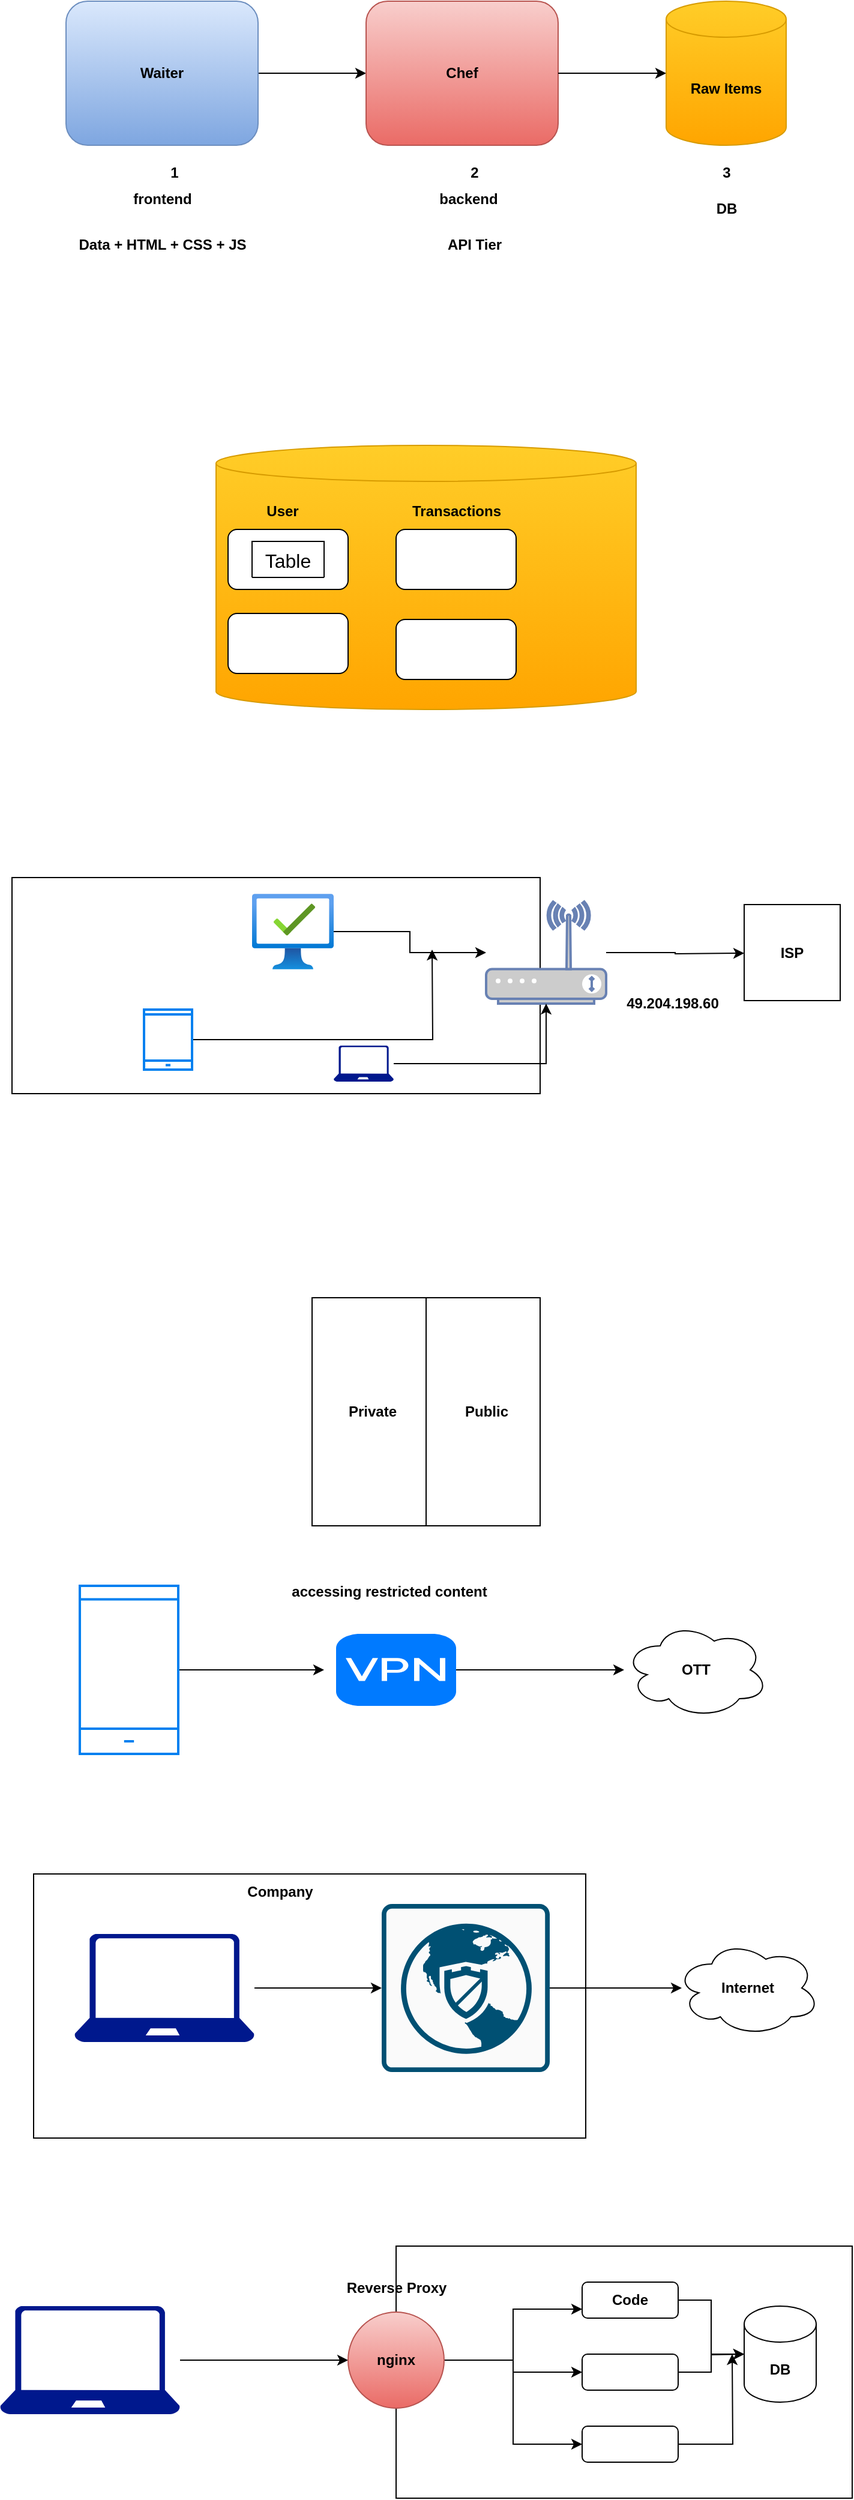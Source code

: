 <mxfile version="24.7.17">
  <diagram name="Page-1" id="aM_Nqmet1P0A5TSejJno">
    <mxGraphModel dx="794" dy="446" grid="1" gridSize="10" guides="1" tooltips="1" connect="1" arrows="1" fold="1" page="1" pageScale="1" pageWidth="850" pageHeight="1100" math="0" shadow="0">
      <root>
        <mxCell id="0" />
        <mxCell id="1" parent="0" />
        <mxCell id="kuUCDUUusivo49cVpHGl-1" value="" style="group" parent="1" vertex="1" connectable="0">
          <mxGeometry x="70" y="1950" width="710" height="210" as="geometry" />
        </mxCell>
        <mxCell id="zo3HuSLdIYdkisM9wmzk-39" style="edgeStyle=orthogonalEdgeStyle;rounded=0;orthogonalLoop=1;jettySize=auto;html=1;" parent="kuUCDUUusivo49cVpHGl-1" source="zo3HuSLdIYdkisM9wmzk-33" target="zo3HuSLdIYdkisM9wmzk-38" edge="1">
          <mxGeometry relative="1" as="geometry" />
        </mxCell>
        <mxCell id="zo3HuSLdIYdkisM9wmzk-33" value="" style="sketch=0;aspect=fixed;pointerEvents=1;shadow=0;dashed=0;html=1;strokeColor=none;labelPosition=center;verticalLabelPosition=bottom;verticalAlign=top;align=center;fillColor=#00188D;shape=mxgraph.azure.laptop" parent="kuUCDUUusivo49cVpHGl-1" vertex="1">
          <mxGeometry y="50" width="150" height="90" as="geometry" />
        </mxCell>
        <mxCell id="zo3HuSLdIYdkisM9wmzk-34" value="" style="rounded=0;whiteSpace=wrap;html=1;" parent="kuUCDUUusivo49cVpHGl-1" vertex="1">
          <mxGeometry x="330" width="380" height="210" as="geometry" />
        </mxCell>
        <mxCell id="zo3HuSLdIYdkisM9wmzk-45" style="edgeStyle=orthogonalEdgeStyle;rounded=0;orthogonalLoop=1;jettySize=auto;html=1;" parent="kuUCDUUusivo49cVpHGl-1" source="zo3HuSLdIYdkisM9wmzk-35" target="zo3HuSLdIYdkisM9wmzk-44" edge="1">
          <mxGeometry relative="1" as="geometry" />
        </mxCell>
        <mxCell id="zo3HuSLdIYdkisM9wmzk-35" value="&lt;b&gt;Code&lt;/b&gt;" style="rounded=1;whiteSpace=wrap;html=1;" parent="kuUCDUUusivo49cVpHGl-1" vertex="1">
          <mxGeometry x="485" y="30" width="80" height="30" as="geometry" />
        </mxCell>
        <mxCell id="zo3HuSLdIYdkisM9wmzk-46" style="edgeStyle=orthogonalEdgeStyle;rounded=0;orthogonalLoop=1;jettySize=auto;html=1;" parent="kuUCDUUusivo49cVpHGl-1" source="zo3HuSLdIYdkisM9wmzk-36" edge="1">
          <mxGeometry relative="1" as="geometry">
            <mxPoint x="620" y="90" as="targetPoint" />
          </mxGeometry>
        </mxCell>
        <mxCell id="zo3HuSLdIYdkisM9wmzk-36" value="" style="rounded=1;whiteSpace=wrap;html=1;" parent="kuUCDUUusivo49cVpHGl-1" vertex="1">
          <mxGeometry x="485" y="90" width="80" height="30" as="geometry" />
        </mxCell>
        <mxCell id="zo3HuSLdIYdkisM9wmzk-47" style="edgeStyle=orthogonalEdgeStyle;rounded=0;orthogonalLoop=1;jettySize=auto;html=1;" parent="kuUCDUUusivo49cVpHGl-1" source="zo3HuSLdIYdkisM9wmzk-37" edge="1">
          <mxGeometry relative="1" as="geometry">
            <mxPoint x="610" y="90" as="targetPoint" />
          </mxGeometry>
        </mxCell>
        <mxCell id="zo3HuSLdIYdkisM9wmzk-37" value="" style="rounded=1;whiteSpace=wrap;html=1;" parent="kuUCDUUusivo49cVpHGl-1" vertex="1">
          <mxGeometry x="485" y="150" width="80" height="30" as="geometry" />
        </mxCell>
        <mxCell id="zo3HuSLdIYdkisM9wmzk-40" style="edgeStyle=orthogonalEdgeStyle;rounded=0;orthogonalLoop=1;jettySize=auto;html=1;entryX=0;entryY=0.75;entryDx=0;entryDy=0;" parent="kuUCDUUusivo49cVpHGl-1" source="zo3HuSLdIYdkisM9wmzk-38" target="zo3HuSLdIYdkisM9wmzk-35" edge="1">
          <mxGeometry relative="1" as="geometry" />
        </mxCell>
        <mxCell id="zo3HuSLdIYdkisM9wmzk-41" style="edgeStyle=orthogonalEdgeStyle;rounded=0;orthogonalLoop=1;jettySize=auto;html=1;" parent="kuUCDUUusivo49cVpHGl-1" source="zo3HuSLdIYdkisM9wmzk-38" target="zo3HuSLdIYdkisM9wmzk-36" edge="1">
          <mxGeometry relative="1" as="geometry" />
        </mxCell>
        <mxCell id="zo3HuSLdIYdkisM9wmzk-42" style="edgeStyle=orthogonalEdgeStyle;rounded=0;orthogonalLoop=1;jettySize=auto;html=1;entryX=0;entryY=0.5;entryDx=0;entryDy=0;" parent="kuUCDUUusivo49cVpHGl-1" source="zo3HuSLdIYdkisM9wmzk-38" target="zo3HuSLdIYdkisM9wmzk-37" edge="1">
          <mxGeometry relative="1" as="geometry" />
        </mxCell>
        <mxCell id="zo3HuSLdIYdkisM9wmzk-38" value="&lt;b&gt;nginx&lt;/b&gt;" style="ellipse;whiteSpace=wrap;html=1;aspect=fixed;fillColor=#f8cecc;gradientColor=#ea6b66;strokeColor=#b85450;" parent="kuUCDUUusivo49cVpHGl-1" vertex="1">
          <mxGeometry x="290" y="55" width="80" height="80" as="geometry" />
        </mxCell>
        <mxCell id="zo3HuSLdIYdkisM9wmzk-44" value="&lt;b&gt;DB&lt;/b&gt;" style="shape=cylinder3;whiteSpace=wrap;html=1;boundedLbl=1;backgroundOutline=1;size=15;" parent="kuUCDUUusivo49cVpHGl-1" vertex="1">
          <mxGeometry x="620" y="50" width="60" height="80" as="geometry" />
        </mxCell>
        <mxCell id="zo3HuSLdIYdkisM9wmzk-48" value="&lt;b&gt;Reverse Proxy&lt;/b&gt;" style="text;html=1;align=center;verticalAlign=middle;resizable=0;points=[];autosize=1;strokeColor=none;fillColor=none;" parent="kuUCDUUusivo49cVpHGl-1" vertex="1">
          <mxGeometry x="275" y="20" width="110" height="30" as="geometry" />
        </mxCell>
        <mxCell id="kuUCDUUusivo49cVpHGl-2" value="" style="group" parent="1" vertex="1" connectable="0">
          <mxGeometry x="98" y="1640" width="655" height="220" as="geometry" />
        </mxCell>
        <mxCell id="zo3HuSLdIYdkisM9wmzk-28" value="" style="rounded=0;whiteSpace=wrap;html=1;" parent="kuUCDUUusivo49cVpHGl-2" vertex="1">
          <mxGeometry width="460" height="220" as="geometry" />
        </mxCell>
        <mxCell id="zo3HuSLdIYdkisM9wmzk-27" style="edgeStyle=orthogonalEdgeStyle;rounded=0;orthogonalLoop=1;jettySize=auto;html=1;" parent="kuUCDUUusivo49cVpHGl-2" source="zo3HuSLdIYdkisM9wmzk-25" target="zo3HuSLdIYdkisM9wmzk-26" edge="1">
          <mxGeometry relative="1" as="geometry" />
        </mxCell>
        <mxCell id="zo3HuSLdIYdkisM9wmzk-25" value="" style="sketch=0;aspect=fixed;pointerEvents=1;shadow=0;dashed=0;html=1;strokeColor=none;labelPosition=center;verticalLabelPosition=bottom;verticalAlign=top;align=center;fillColor=#00188D;shape=mxgraph.azure.laptop" parent="kuUCDUUusivo49cVpHGl-2" vertex="1">
          <mxGeometry x="34" y="50" width="150" height="90" as="geometry" />
        </mxCell>
        <mxCell id="zo3HuSLdIYdkisM9wmzk-30" style="edgeStyle=orthogonalEdgeStyle;rounded=0;orthogonalLoop=1;jettySize=auto;html=1;" parent="kuUCDUUusivo49cVpHGl-2" source="zo3HuSLdIYdkisM9wmzk-26" edge="1">
          <mxGeometry relative="1" as="geometry">
            <mxPoint x="540" y="95" as="targetPoint" />
          </mxGeometry>
        </mxCell>
        <mxCell id="zo3HuSLdIYdkisM9wmzk-26" value="" style="sketch=0;points=[[0.015,0.015,0],[0.985,0.015,0],[0.985,0.985,0],[0.015,0.985,0],[0.25,0,0],[0.5,0,0],[0.75,0,0],[1,0.25,0],[1,0.5,0],[1,0.75,0],[0.75,1,0],[0.5,1,0],[0.25,1,0],[0,0.75,0],[0,0.5,0],[0,0.25,0]];verticalLabelPosition=bottom;html=1;verticalAlign=top;aspect=fixed;align=center;pointerEvents=1;shape=mxgraph.cisco19.rect;prIcon=virtual_private_network;fillColor=#FAFAFA;strokeColor=#005073;" parent="kuUCDUUusivo49cVpHGl-2" vertex="1">
          <mxGeometry x="290" y="25" width="140" height="140" as="geometry" />
        </mxCell>
        <mxCell id="zo3HuSLdIYdkisM9wmzk-29" value="&lt;b&gt;Company&lt;/b&gt;" style="text;html=1;align=center;verticalAlign=middle;resizable=0;points=[];autosize=1;strokeColor=none;fillColor=none;" parent="kuUCDUUusivo49cVpHGl-2" vertex="1">
          <mxGeometry x="165" width="80" height="30" as="geometry" />
        </mxCell>
        <mxCell id="zo3HuSLdIYdkisM9wmzk-31" value="&lt;b&gt;Internet&lt;/b&gt;" style="ellipse;shape=cloud;whiteSpace=wrap;html=1;" parent="kuUCDUUusivo49cVpHGl-2" vertex="1">
          <mxGeometry x="535" y="55" width="120" height="80" as="geometry" />
        </mxCell>
        <mxCell id="kuUCDUUusivo49cVpHGl-3" value="" style="group" parent="1" vertex="1" connectable="0">
          <mxGeometry x="136.5" y="1390" width="567" height="150" as="geometry" />
        </mxCell>
        <mxCell id="kuUCDUUusivo49cVpHGl-10" style="edgeStyle=orthogonalEdgeStyle;rounded=0;orthogonalLoop=1;jettySize=auto;html=1;" parent="kuUCDUUusivo49cVpHGl-3" source="zo3HuSLdIYdkisM9wmzk-20" edge="1">
          <mxGeometry relative="1" as="geometry">
            <mxPoint x="203.5" y="80" as="targetPoint" />
          </mxGeometry>
        </mxCell>
        <mxCell id="zo3HuSLdIYdkisM9wmzk-20" value="" style="html=1;verticalLabelPosition=bottom;align=center;labelBackgroundColor=#ffffff;verticalAlign=top;strokeWidth=2;strokeColor=#0080F0;shadow=0;dashed=0;shape=mxgraph.ios7.icons.smartphone;" parent="kuUCDUUusivo49cVpHGl-3" vertex="1">
          <mxGeometry y="10" width="82" height="140" as="geometry" />
        </mxCell>
        <mxCell id="zo3HuSLdIYdkisM9wmzk-24" style="edgeStyle=orthogonalEdgeStyle;rounded=0;orthogonalLoop=1;jettySize=auto;html=1;" parent="kuUCDUUusivo49cVpHGl-3" source="zo3HuSLdIYdkisM9wmzk-21" target="zo3HuSLdIYdkisM9wmzk-22" edge="1">
          <mxGeometry relative="1" as="geometry" />
        </mxCell>
        <mxCell id="zo3HuSLdIYdkisM9wmzk-21" value="" style="html=1;strokeWidth=1;shadow=0;dashed=0;shape=mxgraph.ios7.misc.vpn;fillColor=#007AFF;strokeColor=none;buttonText=;strokeColor2=#222222;fontColor=#222222;fontSize=8;verticalLabelPosition=bottom;verticalAlign=top;align=center;sketch=0;" parent="kuUCDUUusivo49cVpHGl-3" vertex="1">
          <mxGeometry x="213.5" y="50" width="100" height="60" as="geometry" />
        </mxCell>
        <mxCell id="zo3HuSLdIYdkisM9wmzk-22" value="&lt;b&gt;OTT&lt;/b&gt;" style="ellipse;shape=cloud;whiteSpace=wrap;html=1;" parent="kuUCDUUusivo49cVpHGl-3" vertex="1">
          <mxGeometry x="453.5" y="40" width="120" height="80" as="geometry" />
        </mxCell>
        <mxCell id="zo3HuSLdIYdkisM9wmzk-32" value="&lt;b&gt;accessing restricted content&lt;/b&gt;" style="text;html=1;align=center;verticalAlign=middle;resizable=0;points=[];autosize=1;strokeColor=none;fillColor=none;" parent="kuUCDUUusivo49cVpHGl-3" vertex="1">
          <mxGeometry x="162" width="190" height="30" as="geometry" />
        </mxCell>
        <mxCell id="kuUCDUUusivo49cVpHGl-5" value="" style="group" parent="1" vertex="1" connectable="0">
          <mxGeometry x="80" y="810" width="690" height="180" as="geometry" />
        </mxCell>
        <mxCell id="zo3HuSLdIYdkisM9wmzk-1" value="" style="rounded=0;whiteSpace=wrap;html=1;" parent="kuUCDUUusivo49cVpHGl-5" vertex="1">
          <mxGeometry width="440" height="180" as="geometry" />
        </mxCell>
        <mxCell id="zo3HuSLdIYdkisM9wmzk-10" style="edgeStyle=orthogonalEdgeStyle;rounded=0;orthogonalLoop=1;jettySize=auto;html=1;" parent="kuUCDUUusivo49cVpHGl-5" source="zo3HuSLdIYdkisM9wmzk-2" edge="1">
          <mxGeometry relative="1" as="geometry">
            <mxPoint x="610" y="63" as="targetPoint" />
          </mxGeometry>
        </mxCell>
        <mxCell id="zo3HuSLdIYdkisM9wmzk-2" value="" style="fontColor=#0066CC;verticalAlign=top;verticalLabelPosition=bottom;labelPosition=center;align=center;html=1;outlineConnect=0;fillColor=#CCCCCC;strokeColor=#6881B3;gradientColor=none;gradientDirection=north;strokeWidth=2;shape=mxgraph.networks.wireless_modem;" parent="kuUCDUUusivo49cVpHGl-5" vertex="1">
          <mxGeometry x="395" y="20" width="100" height="85" as="geometry" />
        </mxCell>
        <mxCell id="zo3HuSLdIYdkisM9wmzk-9" style="edgeStyle=orthogonalEdgeStyle;rounded=0;orthogonalLoop=1;jettySize=auto;html=1;" parent="kuUCDUUusivo49cVpHGl-5" source="zo3HuSLdIYdkisM9wmzk-3" target="zo3HuSLdIYdkisM9wmzk-2" edge="1">
          <mxGeometry relative="1" as="geometry" />
        </mxCell>
        <mxCell id="zo3HuSLdIYdkisM9wmzk-3" value="" style="sketch=0;aspect=fixed;pointerEvents=1;shadow=0;dashed=0;html=1;strokeColor=none;labelPosition=center;verticalLabelPosition=bottom;verticalAlign=top;align=center;fillColor=#00188D;shape=mxgraph.azure.laptop" parent="kuUCDUUusivo49cVpHGl-5" vertex="1">
          <mxGeometry x="268" y="140" width="50" height="30" as="geometry" />
        </mxCell>
        <mxCell id="zo3HuSLdIYdkisM9wmzk-8" style="edgeStyle=orthogonalEdgeStyle;rounded=0;orthogonalLoop=1;jettySize=auto;html=1;" parent="kuUCDUUusivo49cVpHGl-5" source="zo3HuSLdIYdkisM9wmzk-4" edge="1">
          <mxGeometry relative="1" as="geometry">
            <mxPoint x="350" y="60" as="targetPoint" />
          </mxGeometry>
        </mxCell>
        <mxCell id="zo3HuSLdIYdkisM9wmzk-4" value="" style="html=1;verticalLabelPosition=bottom;align=center;labelBackgroundColor=#ffffff;verticalAlign=top;strokeWidth=2;strokeColor=#0080F0;shadow=0;dashed=0;shape=mxgraph.ios7.icons.smartphone;" parent="kuUCDUUusivo49cVpHGl-5" vertex="1">
          <mxGeometry x="110" y="110" width="40" height="50" as="geometry" />
        </mxCell>
        <mxCell id="zo3HuSLdIYdkisM9wmzk-7" style="edgeStyle=orthogonalEdgeStyle;rounded=0;orthogonalLoop=1;jettySize=auto;html=1;" parent="kuUCDUUusivo49cVpHGl-5" source="zo3HuSLdIYdkisM9wmzk-5" target="zo3HuSLdIYdkisM9wmzk-2" edge="1">
          <mxGeometry relative="1" as="geometry" />
        </mxCell>
        <mxCell id="zo3HuSLdIYdkisM9wmzk-5" value="" style="image;aspect=fixed;html=1;points=[];align=center;fontSize=12;image=img/lib/azure2/management_governance/Managed_Desktop.svg;" parent="kuUCDUUusivo49cVpHGl-5" vertex="1">
          <mxGeometry x="200" y="13.4" width="68" height="63.2" as="geometry" />
        </mxCell>
        <mxCell id="zo3HuSLdIYdkisM9wmzk-11" value="&lt;b&gt;ISP&lt;/b&gt;" style="whiteSpace=wrap;html=1;aspect=fixed;" parent="kuUCDUUusivo49cVpHGl-5" vertex="1">
          <mxGeometry x="610" y="22.5" width="80" height="80" as="geometry" />
        </mxCell>
        <mxCell id="zo3HuSLdIYdkisM9wmzk-17" value="&lt;b&gt;49.204.198.60&lt;/b&gt;" style="text;html=1;align=center;verticalAlign=middle;resizable=0;points=[];autosize=1;strokeColor=none;fillColor=none;" parent="kuUCDUUusivo49cVpHGl-5" vertex="1">
          <mxGeometry x="500" y="90" width="100" height="30" as="geometry" />
        </mxCell>
        <mxCell id="kuUCDUUusivo49cVpHGl-6" value="" style="group" parent="1" vertex="1" connectable="0">
          <mxGeometry x="330" y="1160" width="190" height="190" as="geometry" />
        </mxCell>
        <mxCell id="zo3HuSLdIYdkisM9wmzk-12" value="" style="whiteSpace=wrap;html=1;aspect=fixed;" parent="kuUCDUUusivo49cVpHGl-6" vertex="1">
          <mxGeometry width="190" height="190" as="geometry" />
        </mxCell>
        <mxCell id="zo3HuSLdIYdkisM9wmzk-13" value="" style="endArrow=none;html=1;rounded=0;entryX=0.5;entryY=0;entryDx=0;entryDy=0;exitX=0.5;exitY=1;exitDx=0;exitDy=0;" parent="kuUCDUUusivo49cVpHGl-6" source="zo3HuSLdIYdkisM9wmzk-12" target="zo3HuSLdIYdkisM9wmzk-12" edge="1">
          <mxGeometry width="50" height="50" relative="1" as="geometry">
            <mxPoint x="40" y="20" as="sourcePoint" />
            <mxPoint x="90" y="-30" as="targetPoint" />
          </mxGeometry>
        </mxCell>
        <mxCell id="zo3HuSLdIYdkisM9wmzk-14" value="&lt;b&gt;Private&lt;/b&gt;" style="text;html=1;align=center;verticalAlign=middle;resizable=0;points=[];autosize=1;strokeColor=none;fillColor=none;" parent="kuUCDUUusivo49cVpHGl-6" vertex="1">
          <mxGeometry x="20" y="80" width="60" height="30" as="geometry" />
        </mxCell>
        <mxCell id="zo3HuSLdIYdkisM9wmzk-15" value="&lt;b&gt;Public&lt;/b&gt;" style="text;html=1;align=center;verticalAlign=middle;resizable=0;points=[];autosize=1;strokeColor=none;fillColor=none;" parent="kuUCDUUusivo49cVpHGl-6" vertex="1">
          <mxGeometry x="115" y="80" width="60" height="30" as="geometry" />
        </mxCell>
        <mxCell id="kuUCDUUusivo49cVpHGl-11" value="" style="group" parent="1" vertex="1" connectable="0">
          <mxGeometry x="125" y="80" width="600" height="218" as="geometry" />
        </mxCell>
        <mxCell id="T01BYtCWUqTDRcv-SZao-4" style="edgeStyle=orthogonalEdgeStyle;rounded=0;orthogonalLoop=1;jettySize=auto;html=1;entryX=0;entryY=0.5;entryDx=0;entryDy=0;" parent="kuUCDUUusivo49cVpHGl-11" source="T01BYtCWUqTDRcv-SZao-1" target="T01BYtCWUqTDRcv-SZao-2" edge="1">
          <mxGeometry relative="1" as="geometry" />
        </mxCell>
        <mxCell id="T01BYtCWUqTDRcv-SZao-1" value="&lt;b&gt;Waiter&lt;/b&gt;" style="rounded=1;whiteSpace=wrap;html=1;fillColor=#dae8fc;gradientColor=#7ea6e0;strokeColor=#6c8ebf;" parent="kuUCDUUusivo49cVpHGl-11" vertex="1">
          <mxGeometry width="160" height="120" as="geometry" />
        </mxCell>
        <mxCell id="T01BYtCWUqTDRcv-SZao-2" value="&lt;b&gt;Chef&lt;/b&gt;" style="rounded=1;whiteSpace=wrap;html=1;fillColor=#f8cecc;gradientColor=#ea6b66;strokeColor=#b85450;" parent="kuUCDUUusivo49cVpHGl-11" vertex="1">
          <mxGeometry x="250" width="160" height="120" as="geometry" />
        </mxCell>
        <mxCell id="T01BYtCWUqTDRcv-SZao-3" value="&lt;b&gt;Raw Items&lt;/b&gt;" style="shape=cylinder3;whiteSpace=wrap;html=1;boundedLbl=1;backgroundOutline=1;size=15;fillColor=#ffcd28;gradientColor=#ffa500;strokeColor=#d79b00;" parent="kuUCDUUusivo49cVpHGl-11" vertex="1">
          <mxGeometry x="500" width="100" height="120" as="geometry" />
        </mxCell>
        <mxCell id="T01BYtCWUqTDRcv-SZao-5" style="edgeStyle=orthogonalEdgeStyle;rounded=0;orthogonalLoop=1;jettySize=auto;html=1;entryX=0;entryY=0.5;entryDx=0;entryDy=0;entryPerimeter=0;" parent="kuUCDUUusivo49cVpHGl-11" source="T01BYtCWUqTDRcv-SZao-2" target="T01BYtCWUqTDRcv-SZao-3" edge="1">
          <mxGeometry relative="1" as="geometry" />
        </mxCell>
        <mxCell id="T01BYtCWUqTDRcv-SZao-6" value="&lt;b&gt;1&lt;/b&gt;" style="text;html=1;align=center;verticalAlign=middle;resizable=0;points=[];autosize=1;strokeColor=none;fillColor=none;" parent="kuUCDUUusivo49cVpHGl-11" vertex="1">
          <mxGeometry x="75" y="128" width="30" height="30" as="geometry" />
        </mxCell>
        <mxCell id="T01BYtCWUqTDRcv-SZao-7" value="&lt;b&gt;2&lt;/b&gt;" style="text;html=1;align=center;verticalAlign=middle;resizable=0;points=[];autosize=1;strokeColor=none;fillColor=none;" parent="kuUCDUUusivo49cVpHGl-11" vertex="1">
          <mxGeometry x="325" y="128" width="30" height="30" as="geometry" />
        </mxCell>
        <mxCell id="T01BYtCWUqTDRcv-SZao-8" value="&lt;b&gt;3&lt;/b&gt;" style="text;html=1;align=center;verticalAlign=middle;resizable=0;points=[];autosize=1;strokeColor=none;fillColor=none;" parent="kuUCDUUusivo49cVpHGl-11" vertex="1">
          <mxGeometry x="535" y="128" width="30" height="30" as="geometry" />
        </mxCell>
        <mxCell id="T01BYtCWUqTDRcv-SZao-9" value="&lt;b&gt;frontend&lt;/b&gt;" style="text;html=1;align=center;verticalAlign=middle;resizable=0;points=[];autosize=1;strokeColor=none;fillColor=none;" parent="kuUCDUUusivo49cVpHGl-11" vertex="1">
          <mxGeometry x="45" y="150" width="70" height="30" as="geometry" />
        </mxCell>
        <mxCell id="T01BYtCWUqTDRcv-SZao-10" value="&lt;b&gt;backend&lt;/b&gt;" style="text;html=1;align=center;verticalAlign=middle;resizable=0;points=[];autosize=1;strokeColor=none;fillColor=none;" parent="kuUCDUUusivo49cVpHGl-11" vertex="1">
          <mxGeometry x="300" y="150" width="70" height="30" as="geometry" />
        </mxCell>
        <mxCell id="T01BYtCWUqTDRcv-SZao-11" value="&lt;b&gt;DB&lt;/b&gt;" style="text;html=1;align=center;verticalAlign=middle;resizable=0;points=[];autosize=1;strokeColor=none;fillColor=none;" parent="kuUCDUUusivo49cVpHGl-11" vertex="1">
          <mxGeometry x="530" y="158" width="40" height="30" as="geometry" />
        </mxCell>
        <mxCell id="zo3HuSLdIYdkisM9wmzk-18" value="&lt;b&gt;API Tier&lt;/b&gt;" style="text;html=1;align=center;verticalAlign=middle;resizable=0;points=[];autosize=1;strokeColor=none;fillColor=none;" parent="kuUCDUUusivo49cVpHGl-11" vertex="1">
          <mxGeometry x="305" y="188" width="70" height="30" as="geometry" />
        </mxCell>
        <mxCell id="zo3HuSLdIYdkisM9wmzk-19" value="&lt;b&gt;Data + HTML + CSS + JS&lt;/b&gt;" style="text;html=1;align=center;verticalAlign=middle;resizable=0;points=[];autosize=1;strokeColor=none;fillColor=none;" parent="kuUCDUUusivo49cVpHGl-11" vertex="1">
          <mxGeometry y="188" width="160" height="30" as="geometry" />
        </mxCell>
        <mxCell id="bb9ucGCXJYXEKCkP_z2Q-1" value="" style="group" parent="1" vertex="1" connectable="0">
          <mxGeometry x="250" y="450" width="350" height="220" as="geometry" />
        </mxCell>
        <mxCell id="T01BYtCWUqTDRcv-SZao-12" value="" style="shape=cylinder3;whiteSpace=wrap;html=1;boundedLbl=1;backgroundOutline=1;size=15;fillColor=#ffcd28;gradientColor=#ffa500;strokeColor=#d79b00;" parent="bb9ucGCXJYXEKCkP_z2Q-1" vertex="1">
          <mxGeometry width="350" height="220" as="geometry" />
        </mxCell>
        <mxCell id="T01BYtCWUqTDRcv-SZao-13" value="" style="rounded=1;whiteSpace=wrap;html=1;" parent="bb9ucGCXJYXEKCkP_z2Q-1" vertex="1">
          <mxGeometry x="10" y="70" width="100" height="50" as="geometry" />
        </mxCell>
        <mxCell id="T01BYtCWUqTDRcv-SZao-14" value="" style="rounded=1;whiteSpace=wrap;html=1;" parent="bb9ucGCXJYXEKCkP_z2Q-1" vertex="1">
          <mxGeometry x="150" y="70" width="100" height="50" as="geometry" />
        </mxCell>
        <mxCell id="T01BYtCWUqTDRcv-SZao-15" value="" style="rounded=1;whiteSpace=wrap;html=1;" parent="bb9ucGCXJYXEKCkP_z2Q-1" vertex="1">
          <mxGeometry x="10" y="140" width="100" height="50" as="geometry" />
        </mxCell>
        <mxCell id="T01BYtCWUqTDRcv-SZao-16" value="" style="rounded=1;whiteSpace=wrap;html=1;" parent="bb9ucGCXJYXEKCkP_z2Q-1" vertex="1">
          <mxGeometry x="150" y="145" width="100" height="50" as="geometry" />
        </mxCell>
        <mxCell id="T01BYtCWUqTDRcv-SZao-17" value="&lt;b&gt;User&lt;/b&gt;" style="text;html=1;align=center;verticalAlign=middle;resizable=0;points=[];autosize=1;strokeColor=none;fillColor=none;" parent="bb9ucGCXJYXEKCkP_z2Q-1" vertex="1">
          <mxGeometry x="30" y="40" width="50" height="30" as="geometry" />
        </mxCell>
        <mxCell id="T01BYtCWUqTDRcv-SZao-18" value="&lt;b&gt;Transactions&lt;/b&gt;" style="text;html=1;align=center;verticalAlign=middle;resizable=0;points=[];autosize=1;strokeColor=none;fillColor=none;" parent="bb9ucGCXJYXEKCkP_z2Q-1" vertex="1">
          <mxGeometry x="150" y="40" width="100" height="30" as="geometry" />
        </mxCell>
        <mxCell id="T01BYtCWUqTDRcv-SZao-19" value="Table" style="shape=table;startSize=30;container=1;collapsible=0;childLayout=tableLayout;strokeColor=default;fontSize=16;" parent="bb9ucGCXJYXEKCkP_z2Q-1" vertex="1">
          <mxGeometry x="30" y="80" width="60" height="30" as="geometry" />
        </mxCell>
        <mxCell id="T01BYtCWUqTDRcv-SZao-20" value="" style="shape=tableRow;horizontal=0;startSize=0;swimlaneHead=0;swimlaneBody=0;strokeColor=inherit;top=0;left=0;bottom=0;right=0;collapsible=0;dropTarget=0;fillColor=none;points=[[0,0.5],[1,0.5]];portConstraint=eastwest;fontSize=16;" parent="T01BYtCWUqTDRcv-SZao-19" vertex="1" visible="0">
          <mxGeometry y="30" width="60" height="10" as="geometry" />
        </mxCell>
        <mxCell id="T01BYtCWUqTDRcv-SZao-21" value="" style="shape=partialRectangle;html=1;whiteSpace=wrap;connectable=0;strokeColor=inherit;overflow=hidden;fillColor=none;top=0;left=0;bottom=0;right=0;pointerEvents=1;fontSize=16;" parent="T01BYtCWUqTDRcv-SZao-20" vertex="1">
          <mxGeometry width="20" height="10" as="geometry">
            <mxRectangle width="20" height="10" as="alternateBounds" />
          </mxGeometry>
        </mxCell>
        <mxCell id="T01BYtCWUqTDRcv-SZao-22" value="" style="shape=partialRectangle;html=1;whiteSpace=wrap;connectable=0;strokeColor=inherit;overflow=hidden;fillColor=none;top=0;left=0;bottom=0;right=0;pointerEvents=1;fontSize=16;" parent="T01BYtCWUqTDRcv-SZao-20" vertex="1">
          <mxGeometry x="20" width="20" height="10" as="geometry">
            <mxRectangle width="20" height="10" as="alternateBounds" />
          </mxGeometry>
        </mxCell>
        <mxCell id="T01BYtCWUqTDRcv-SZao-23" value="" style="shape=partialRectangle;html=1;whiteSpace=wrap;connectable=0;strokeColor=inherit;overflow=hidden;fillColor=none;top=0;left=0;bottom=0;right=0;pointerEvents=1;fontSize=16;" parent="T01BYtCWUqTDRcv-SZao-20" vertex="1">
          <mxGeometry x="40" width="20" height="10" as="geometry">
            <mxRectangle width="20" height="10" as="alternateBounds" />
          </mxGeometry>
        </mxCell>
        <mxCell id="T01BYtCWUqTDRcv-SZao-24" value="" style="shape=tableRow;horizontal=0;startSize=0;swimlaneHead=0;swimlaneBody=0;strokeColor=inherit;top=0;left=0;bottom=0;right=0;collapsible=0;dropTarget=0;fillColor=none;points=[[0,0.5],[1,0.5]];portConstraint=eastwest;fontSize=16;" parent="T01BYtCWUqTDRcv-SZao-19" vertex="1" visible="0">
          <mxGeometry y="40" width="60" height="10" as="geometry" />
        </mxCell>
        <mxCell id="T01BYtCWUqTDRcv-SZao-25" value="" style="shape=partialRectangle;html=1;whiteSpace=wrap;connectable=0;strokeColor=inherit;overflow=hidden;fillColor=none;top=0;left=0;bottom=0;right=0;pointerEvents=1;fontSize=16;" parent="T01BYtCWUqTDRcv-SZao-24" vertex="1">
          <mxGeometry width="20" height="10" as="geometry">
            <mxRectangle width="20" height="10" as="alternateBounds" />
          </mxGeometry>
        </mxCell>
        <mxCell id="T01BYtCWUqTDRcv-SZao-26" value="" style="shape=partialRectangle;html=1;whiteSpace=wrap;connectable=0;strokeColor=inherit;overflow=hidden;fillColor=none;top=0;left=0;bottom=0;right=0;pointerEvents=1;fontSize=16;" parent="T01BYtCWUqTDRcv-SZao-24" vertex="1">
          <mxGeometry x="20" width="20" height="10" as="geometry">
            <mxRectangle width="20" height="10" as="alternateBounds" />
          </mxGeometry>
        </mxCell>
        <mxCell id="T01BYtCWUqTDRcv-SZao-27" value="" style="shape=partialRectangle;html=1;whiteSpace=wrap;connectable=0;strokeColor=inherit;overflow=hidden;fillColor=none;top=0;left=0;bottom=0;right=0;pointerEvents=1;fontSize=16;" parent="T01BYtCWUqTDRcv-SZao-24" vertex="1">
          <mxGeometry x="40" width="20" height="10" as="geometry">
            <mxRectangle width="20" height="10" as="alternateBounds" />
          </mxGeometry>
        </mxCell>
        <mxCell id="T01BYtCWUqTDRcv-SZao-28" value="" style="shape=tableRow;horizontal=0;startSize=0;swimlaneHead=0;swimlaneBody=0;strokeColor=inherit;top=0;left=0;bottom=0;right=0;collapsible=0;dropTarget=0;fillColor=none;points=[[0,0.5],[1,0.5]];portConstraint=eastwest;fontSize=16;" parent="T01BYtCWUqTDRcv-SZao-19" vertex="1" visible="0">
          <mxGeometry y="50" width="60" height="10" as="geometry" />
        </mxCell>
        <mxCell id="T01BYtCWUqTDRcv-SZao-29" value="" style="shape=partialRectangle;html=1;whiteSpace=wrap;connectable=0;strokeColor=inherit;overflow=hidden;fillColor=none;top=0;left=0;bottom=0;right=0;pointerEvents=1;fontSize=16;" parent="T01BYtCWUqTDRcv-SZao-28" vertex="1">
          <mxGeometry width="20" height="10" as="geometry">
            <mxRectangle width="20" height="10" as="alternateBounds" />
          </mxGeometry>
        </mxCell>
        <mxCell id="T01BYtCWUqTDRcv-SZao-30" value="" style="shape=partialRectangle;html=1;whiteSpace=wrap;connectable=0;strokeColor=inherit;overflow=hidden;fillColor=none;top=0;left=0;bottom=0;right=0;pointerEvents=1;fontSize=16;" parent="T01BYtCWUqTDRcv-SZao-28" vertex="1">
          <mxGeometry x="20" width="20" height="10" as="geometry">
            <mxRectangle width="20" height="10" as="alternateBounds" />
          </mxGeometry>
        </mxCell>
        <mxCell id="T01BYtCWUqTDRcv-SZao-31" value="" style="shape=partialRectangle;html=1;whiteSpace=wrap;connectable=0;strokeColor=inherit;overflow=hidden;fillColor=none;top=0;left=0;bottom=0;right=0;pointerEvents=1;fontSize=16;" parent="T01BYtCWUqTDRcv-SZao-28" vertex="1">
          <mxGeometry x="40" width="20" height="10" as="geometry">
            <mxRectangle width="20" height="10" as="alternateBounds" />
          </mxGeometry>
        </mxCell>
      </root>
    </mxGraphModel>
  </diagram>
</mxfile>
